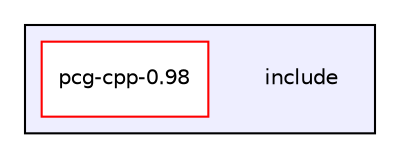 digraph "include" {
  compound=true
  node [ fontsize="10", fontname="Helvetica"];
  edge [ labelfontsize="10", labelfontname="Helvetica"];
  subgraph clusterdir_d44c64559bbebec7f509842c48db8b23 {
    graph [ bgcolor="#eeeeff", pencolor="black", label="" URL="dir_d44c64559bbebec7f509842c48db8b23.html"];
    dir_d44c64559bbebec7f509842c48db8b23 [shape=plaintext label="include"];
    dir_98288cb08aaaabb8f81726e9d15d6b58 [shape=box label="pcg-cpp-0.98" color="red" fillcolor="white" style="filled" URL="dir_98288cb08aaaabb8f81726e9d15d6b58.html"];
  }
}
